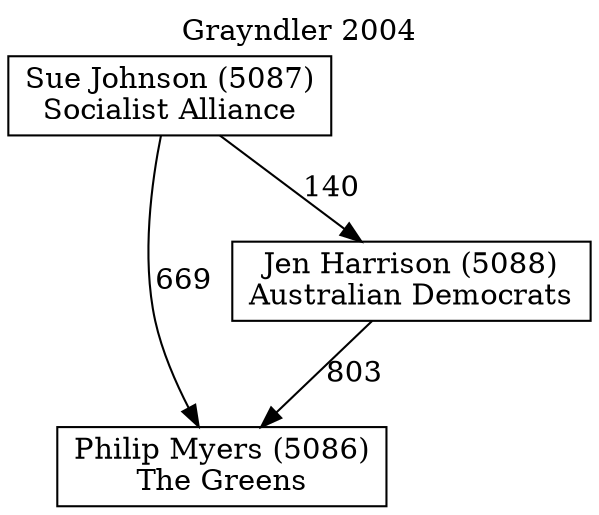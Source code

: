 // House preference flow
digraph "Philip Myers (5086)_Grayndler_2004" {
	graph [label="Grayndler 2004" labelloc=t mclimit=10]
	node [shape=box]
	"Philip Myers (5086)" [label="Philip Myers (5086)
The Greens"]
	"Jen Harrison (5088)" [label="Jen Harrison (5088)
Australian Democrats"]
	"Sue Johnson (5087)" [label="Sue Johnson (5087)
Socialist Alliance"]
	"Philip Myers (5086)" [label="Philip Myers (5086)
The Greens"]
	"Sue Johnson (5087)" [label="Sue Johnson (5087)
Socialist Alliance"]
	"Sue Johnson (5087)" [label="Sue Johnson (5087)
Socialist Alliance"]
	"Jen Harrison (5088)" [label="Jen Harrison (5088)
Australian Democrats"]
	"Sue Johnson (5087)" [label="Sue Johnson (5087)
Socialist Alliance"]
	"Sue Johnson (5087)" [label="Sue Johnson (5087)
Socialist Alliance"]
	"Jen Harrison (5088)" -> "Philip Myers (5086)" [label=803]
	"Sue Johnson (5087)" -> "Jen Harrison (5088)" [label=140]
	"Sue Johnson (5087)" -> "Philip Myers (5086)" [label=669]
}
